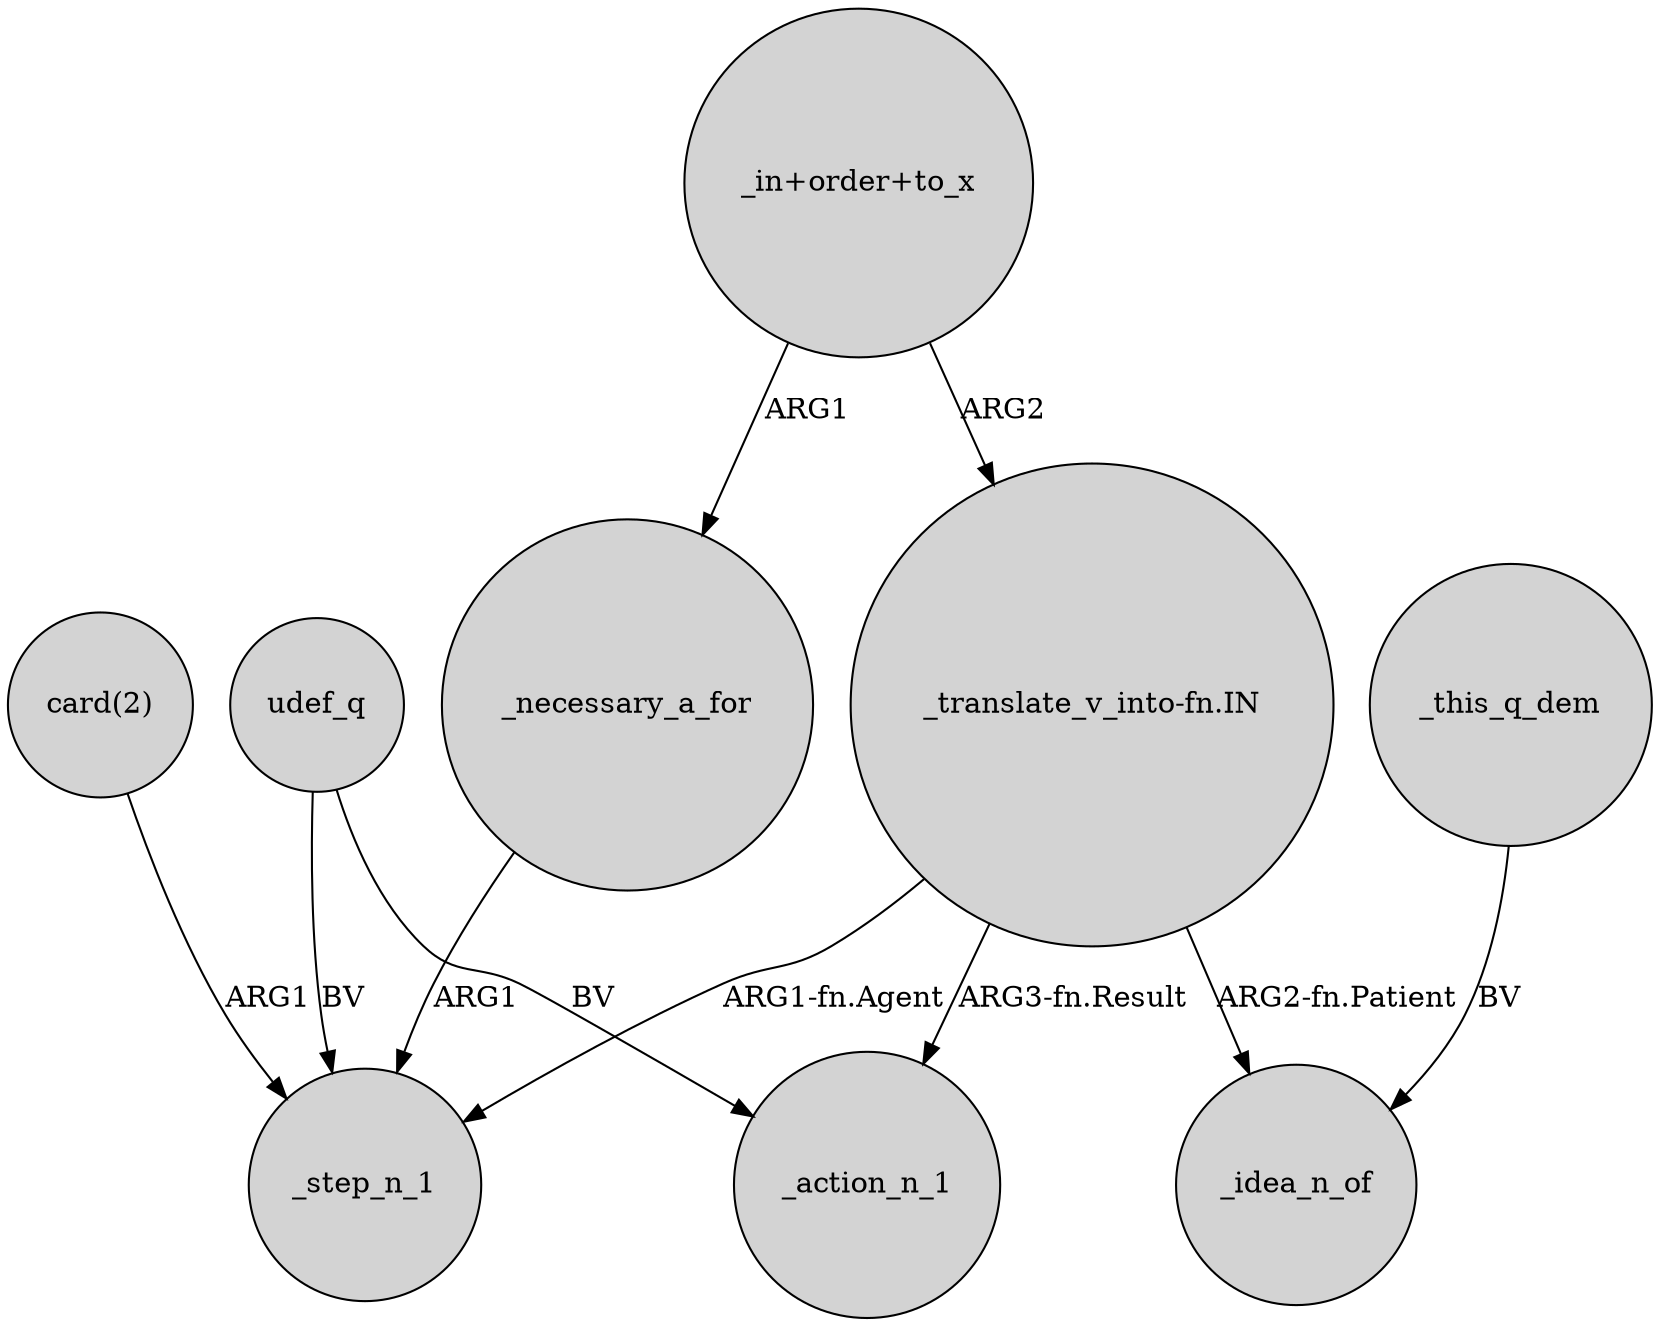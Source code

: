 digraph {
	node [shape=circle style=filled]
	"_translate_v_into-fn.IN" -> _step_n_1 [label="ARG1-fn.Agent"]
	"card(2)" -> _step_n_1 [label=ARG1]
	"_translate_v_into-fn.IN" -> _action_n_1 [label="ARG3-fn.Result"]
	udef_q -> _action_n_1 [label=BV]
	"_in+order+to_x" -> _necessary_a_for [label=ARG1]
	_necessary_a_for -> _step_n_1 [label=ARG1]
	"_translate_v_into-fn.IN" -> _idea_n_of [label="ARG2-fn.Patient"]
	udef_q -> _step_n_1 [label=BV]
	_this_q_dem -> _idea_n_of [label=BV]
	"_in+order+to_x" -> "_translate_v_into-fn.IN" [label=ARG2]
}
